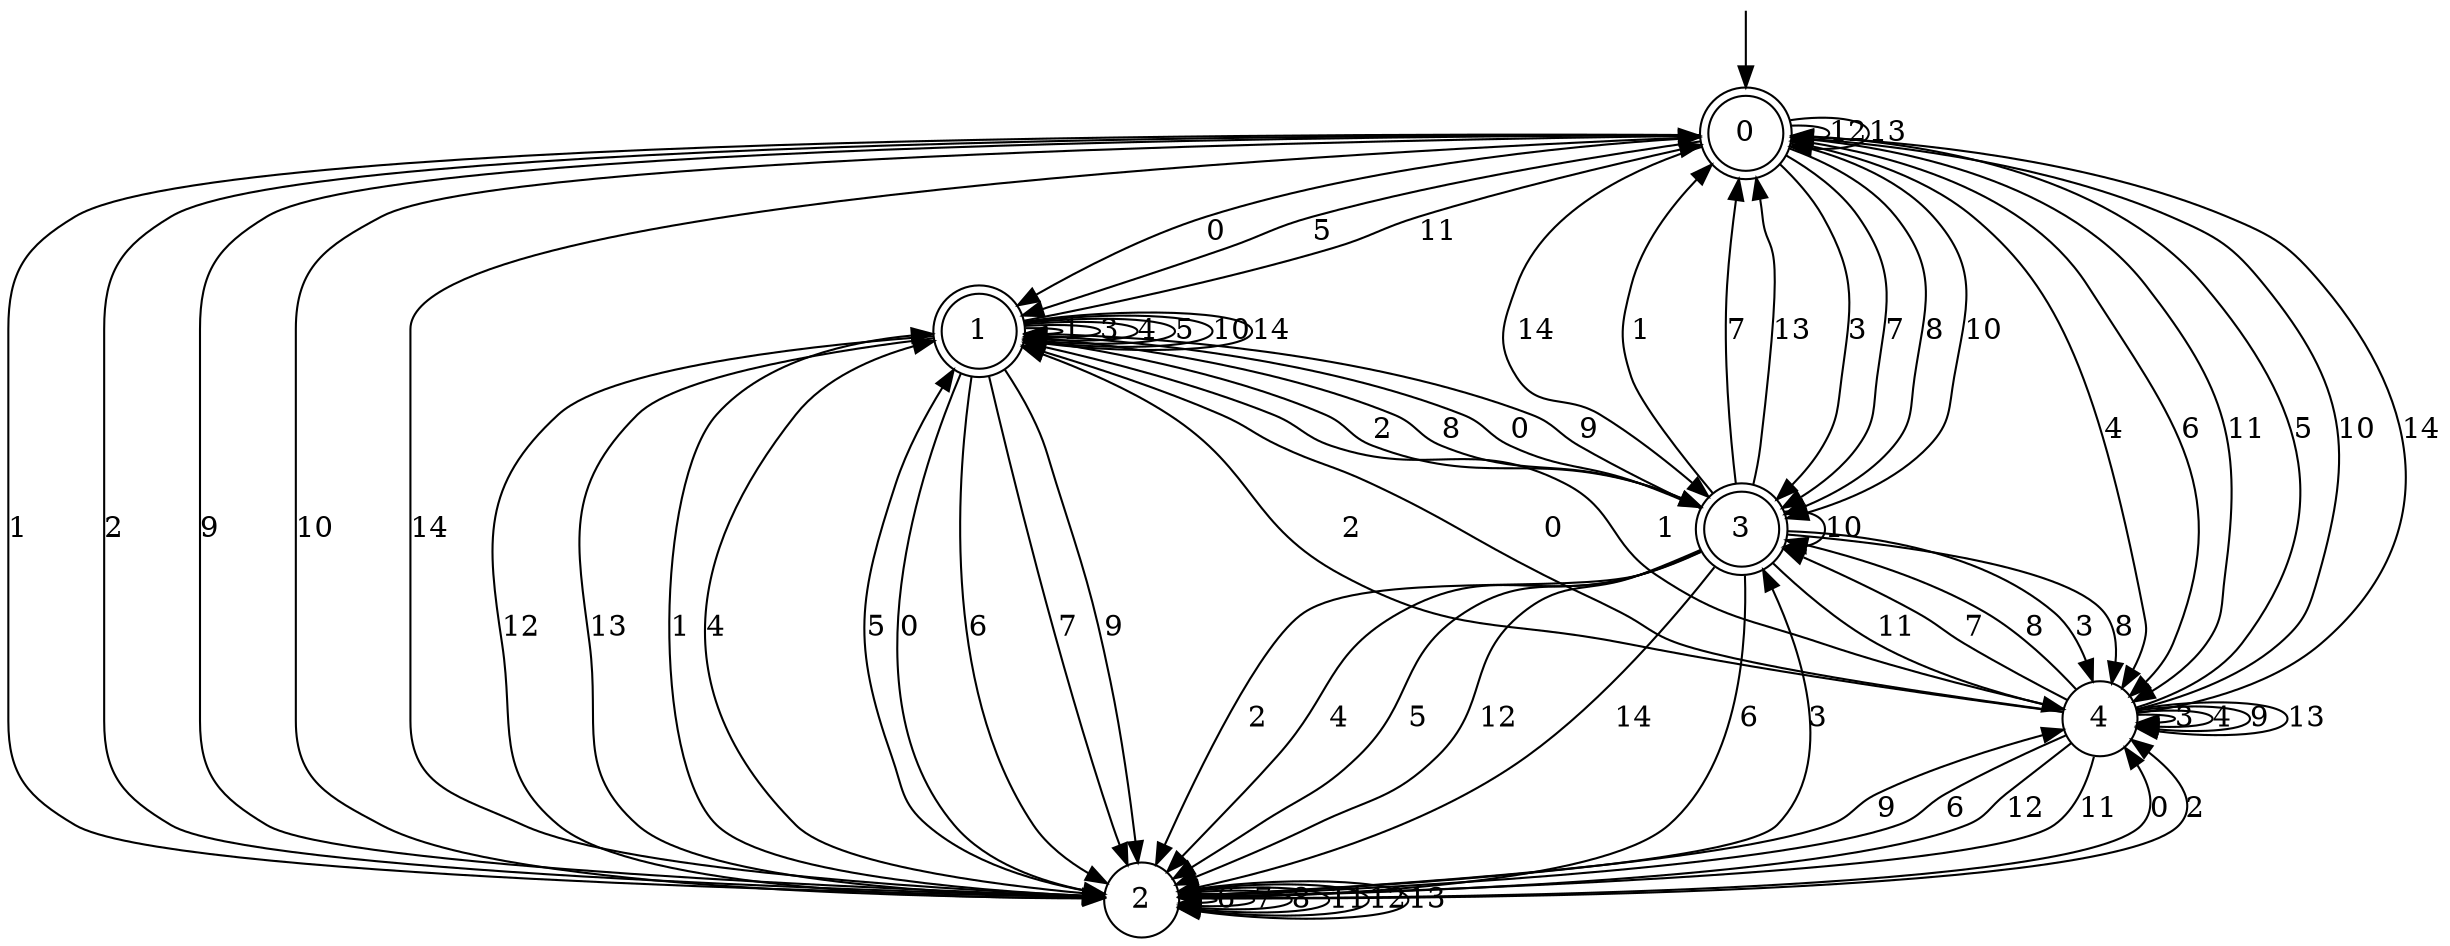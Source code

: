 digraph g {

	s0 [shape="doublecircle" label="0"];
	s1 [shape="doublecircle" label="1"];
	s2 [shape="circle" label="2"];
	s3 [shape="doublecircle" label="3"];
	s4 [shape="circle" label="4"];
	s0 -> s1 [label="0"];
	s0 -> s2 [label="1"];
	s0 -> s2 [label="2"];
	s0 -> s3 [label="3"];
	s0 -> s4 [label="4"];
	s0 -> s1 [label="5"];
	s0 -> s4 [label="6"];
	s0 -> s3 [label="7"];
	s0 -> s3 [label="8"];
	s0 -> s2 [label="9"];
	s0 -> s3 [label="10"];
	s0 -> s4 [label="11"];
	s0 -> s0 [label="12"];
	s0 -> s0 [label="13"];
	s0 -> s3 [label="14"];
	s1 -> s2 [label="0"];
	s1 -> s1 [label="1"];
	s1 -> s3 [label="2"];
	s1 -> s1 [label="3"];
	s1 -> s1 [label="4"];
	s1 -> s1 [label="5"];
	s1 -> s2 [label="6"];
	s1 -> s2 [label="7"];
	s1 -> s3 [label="8"];
	s1 -> s2 [label="9"];
	s1 -> s1 [label="10"];
	s1 -> s0 [label="11"];
	s1 -> s2 [label="12"];
	s1 -> s2 [label="13"];
	s1 -> s1 [label="14"];
	s2 -> s4 [label="0"];
	s2 -> s1 [label="1"];
	s2 -> s4 [label="2"];
	s2 -> s3 [label="3"];
	s2 -> s1 [label="4"];
	s2 -> s1 [label="5"];
	s2 -> s2 [label="6"];
	s2 -> s2 [label="7"];
	s2 -> s2 [label="8"];
	s2 -> s4 [label="9"];
	s2 -> s0 [label="10"];
	s2 -> s2 [label="11"];
	s2 -> s2 [label="12"];
	s2 -> s2 [label="13"];
	s2 -> s0 [label="14"];
	s3 -> s1 [label="0"];
	s3 -> s0 [label="1"];
	s3 -> s2 [label="2"];
	s3 -> s4 [label="3"];
	s3 -> s2 [label="4"];
	s3 -> s2 [label="5"];
	s3 -> s2 [label="6"];
	s3 -> s0 [label="7"];
	s3 -> s4 [label="8"];
	s3 -> s1 [label="9"];
	s3 -> s3 [label="10"];
	s3 -> s4 [label="11"];
	s3 -> s2 [label="12"];
	s3 -> s0 [label="13"];
	s3 -> s2 [label="14"];
	s4 -> s1 [label="0"];
	s4 -> s1 [label="1"];
	s4 -> s1 [label="2"];
	s4 -> s4 [label="3"];
	s4 -> s4 [label="4"];
	s4 -> s0 [label="5"];
	s4 -> s2 [label="6"];
	s4 -> s3 [label="7"];
	s4 -> s3 [label="8"];
	s4 -> s4 [label="9"];
	s4 -> s0 [label="10"];
	s4 -> s2 [label="11"];
	s4 -> s2 [label="12"];
	s4 -> s4 [label="13"];
	s4 -> s0 [label="14"];

__start0 [label="" shape="none" width="0" height="0"];
__start0 -> s0;

}
